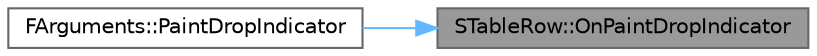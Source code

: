 digraph "STableRow::OnPaintDropIndicator"
{
 // INTERACTIVE_SVG=YES
 // LATEX_PDF_SIZE
  bgcolor="transparent";
  edge [fontname=Helvetica,fontsize=10,labelfontname=Helvetica,labelfontsize=10];
  node [fontname=Helvetica,fontsize=10,shape=box,height=0.2,width=0.4];
  rankdir="RL";
  Node1 [id="Node000001",label="STableRow::OnPaintDropIndicator",height=0.2,width=0.4,color="gray40", fillcolor="grey60", style="filled", fontcolor="black",tooltip=" "];
  Node1 -> Node2 [id="edge1_Node000001_Node000002",dir="back",color="steelblue1",style="solid",tooltip=" "];
  Node2 [id="Node000002",label="FArguments::PaintDropIndicator",height=0.2,width=0.4,color="grey40", fillcolor="white", style="filled",URL="$d4/dd9/classSTableRow.html#a695434fad311ce8fe7effa4a842a7d68",tooltip=" "];
}
